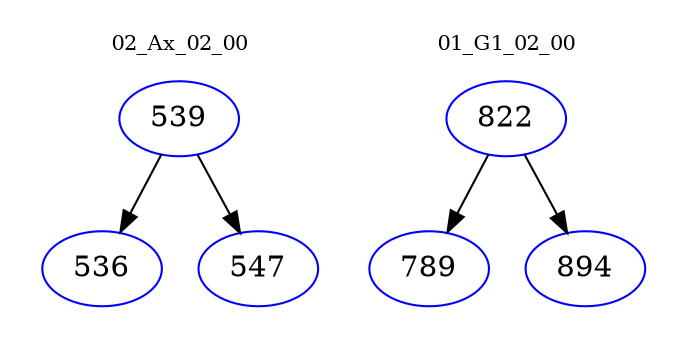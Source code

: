 digraph{
subgraph cluster_0 {
color = white
label = "02_Ax_02_00";
fontsize=10;
T0_539 [label="539", color="blue"]
T0_539 -> T0_536 [color="black"]
T0_536 [label="536", color="blue"]
T0_539 -> T0_547 [color="black"]
T0_547 [label="547", color="blue"]
}
subgraph cluster_1 {
color = white
label = "01_G1_02_00";
fontsize=10;
T1_822 [label="822", color="blue"]
T1_822 -> T1_789 [color="black"]
T1_789 [label="789", color="blue"]
T1_822 -> T1_894 [color="black"]
T1_894 [label="894", color="blue"]
}
}
